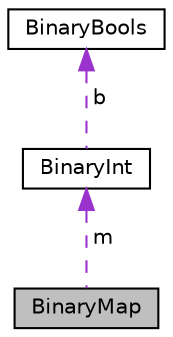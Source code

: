 digraph "BinaryMap"
{
  edge [fontname="Helvetica",fontsize="10",labelfontname="Helvetica",labelfontsize="10"];
  node [fontname="Helvetica",fontsize="10",shape=record];
  Node1 [label="BinaryMap",height=0.2,width=0.4,color="black", fillcolor="grey75", style="filled", fontcolor="black"];
  Node2 -> Node1 [dir="back",color="darkorchid3",fontsize="10",style="dashed",label=" m" ,fontname="Helvetica"];
  Node2 [label="BinaryInt",height=0.2,width=0.4,color="black", fillcolor="white", style="filled",URL="$unionBinaryInt.html"];
  Node3 -> Node2 [dir="back",color="darkorchid3",fontsize="10",style="dashed",label=" b" ,fontname="Helvetica"];
  Node3 [label="BinaryBools",height=0.2,width=0.4,color="black", fillcolor="white", style="filled",URL="$structBinaryBools.html"];
}
